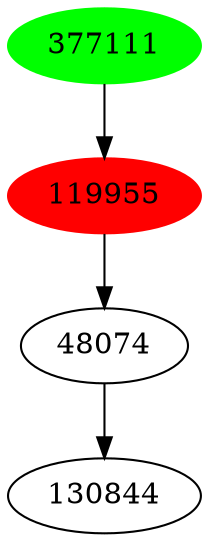 digraph G  {
    119955 [color=red, style=filled];
377111 [color=green, style=filled];
377111 -> 119955;
119955 -> 48074;
48074 -> 130844;
}
